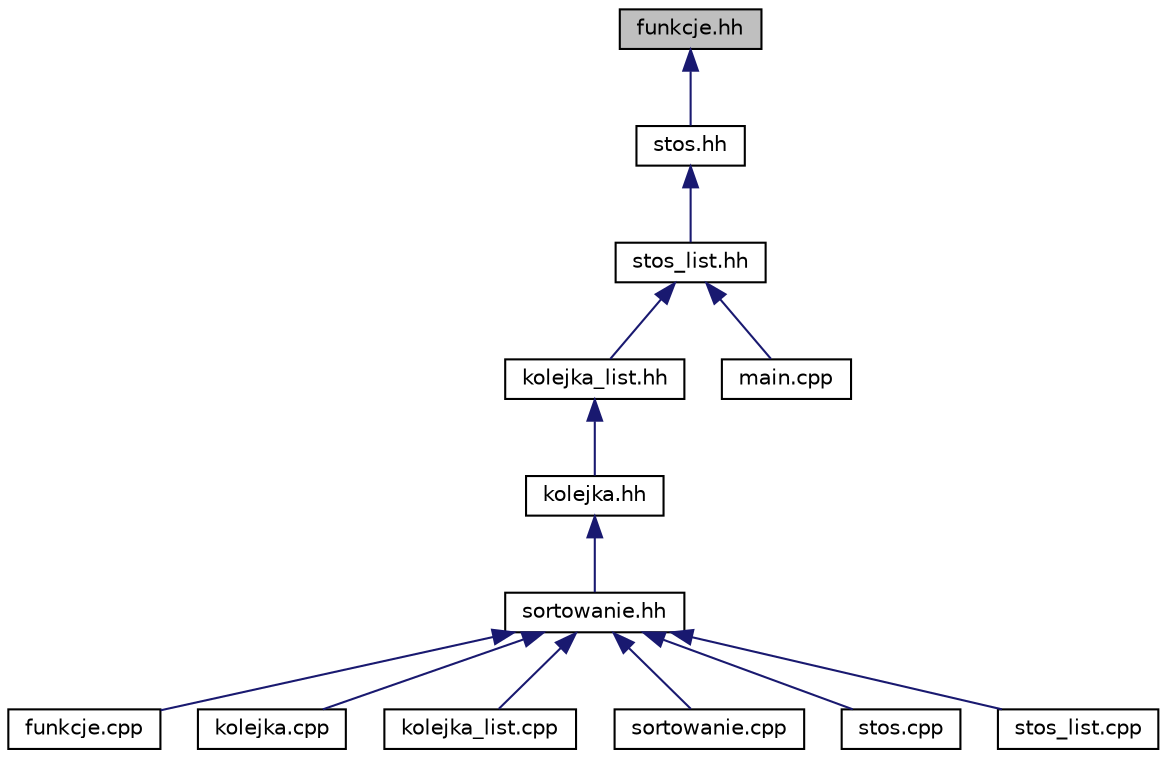 digraph G
{
  edge [fontname="Helvetica",fontsize="10",labelfontname="Helvetica",labelfontsize="10"];
  node [fontname="Helvetica",fontsize="10",shape=record];
  Node1 [label="funkcje.hh",height=0.2,width=0.4,color="black", fillcolor="grey75", style="filled" fontcolor="black"];
  Node1 -> Node2 [dir="back",color="midnightblue",fontsize="10",style="solid",fontname="Helvetica"];
  Node2 [label="stos.hh",height=0.2,width=0.4,color="black", fillcolor="white", style="filled",URL="$stos_8hh.html",tooltip="Definicja klasy StosTab, deklaracje metod klasy."];
  Node2 -> Node3 [dir="back",color="midnightblue",fontsize="10",style="solid",fontname="Helvetica"];
  Node3 [label="stos_list.hh",height=0.2,width=0.4,color="black", fillcolor="white", style="filled",URL="$stos__list_8hh.html",tooltip="Definicja klasy StosList, deklaracje metod klasy."];
  Node3 -> Node4 [dir="back",color="midnightblue",fontsize="10",style="solid",fontname="Helvetica"];
  Node4 [label="kolejka_list.hh",height=0.2,width=0.4,color="black", fillcolor="white", style="filled",URL="$kolejka__list_8hh.html",tooltip="Definicja klasy KolejkaList, deklaracje metod klasy."];
  Node4 -> Node5 [dir="back",color="midnightblue",fontsize="10",style="solid",fontname="Helvetica"];
  Node5 [label="kolejka.hh",height=0.2,width=0.4,color="black", fillcolor="white", style="filled",URL="$kolejka_8hh.html",tooltip="Definicja klasy KolejkaTab, deklaracje metod klasy."];
  Node5 -> Node6 [dir="back",color="midnightblue",fontsize="10",style="solid",fontname="Helvetica"];
  Node6 [label="sortowanie.hh",height=0.2,width=0.4,color="black", fillcolor="white", style="filled",URL="$sortowanie_8hh.html",tooltip="Deklaracje funkcji sortowania Quick, Merge i Heap."];
  Node6 -> Node7 [dir="back",color="midnightblue",fontsize="10",style="solid",fontname="Helvetica"];
  Node7 [label="funkcje.cpp",height=0.2,width=0.4,color="black", fillcolor="white", style="filled",URL="$funkcje_8cpp.html",tooltip="Modul zawierajacy definicje funkcji mnozenia oraz przeciazen operatorow dla vectora."];
  Node6 -> Node8 [dir="back",color="midnightblue",fontsize="10",style="solid",fontname="Helvetica"];
  Node8 [label="kolejka.cpp",height=0.2,width=0.4,color="black", fillcolor="white", style="filled",URL="$kolejka_8cpp.html",tooltip="Modul zawierajacy definicje metod klasy KolejkaTab."];
  Node6 -> Node9 [dir="back",color="midnightblue",fontsize="10",style="solid",fontname="Helvetica"];
  Node9 [label="kolejka_list.cpp",height=0.2,width=0.4,color="black", fillcolor="white", style="filled",URL="$kolejka__list_8cpp.html",tooltip="Modul zawierajacy definicje metod klasy KolejkaList."];
  Node6 -> Node10 [dir="back",color="midnightblue",fontsize="10",style="solid",fontname="Helvetica"];
  Node10 [label="sortowanie.cpp",height=0.2,width=0.4,color="black", fillcolor="white", style="filled",URL="$sortowanie_8cpp.html",tooltip="Modul zawierajacy definicje funkcji sortowania Quick, Merge i Heap."];
  Node6 -> Node11 [dir="back",color="midnightblue",fontsize="10",style="solid",fontname="Helvetica"];
  Node11 [label="stos.cpp",height=0.2,width=0.4,color="black", fillcolor="white", style="filled",URL="$stos_8cpp.html",tooltip="Modul zawierajacy definicje metod klasy StosTab."];
  Node6 -> Node12 [dir="back",color="midnightblue",fontsize="10",style="solid",fontname="Helvetica"];
  Node12 [label="stos_list.cpp",height=0.2,width=0.4,color="black", fillcolor="white", style="filled",URL="$stos__list_8cpp.html",tooltip="Modul zawierajacy definicje metod klasy StosList."];
  Node3 -> Node13 [dir="back",color="midnightblue",fontsize="10",style="solid",fontname="Helvetica"];
  Node13 [label="main.cpp",height=0.2,width=0.4,color="black", fillcolor="white", style="filled",URL="$main_8cpp.html",tooltip="Modul zawierajacy definicje glownej funkcji programu."];
}
